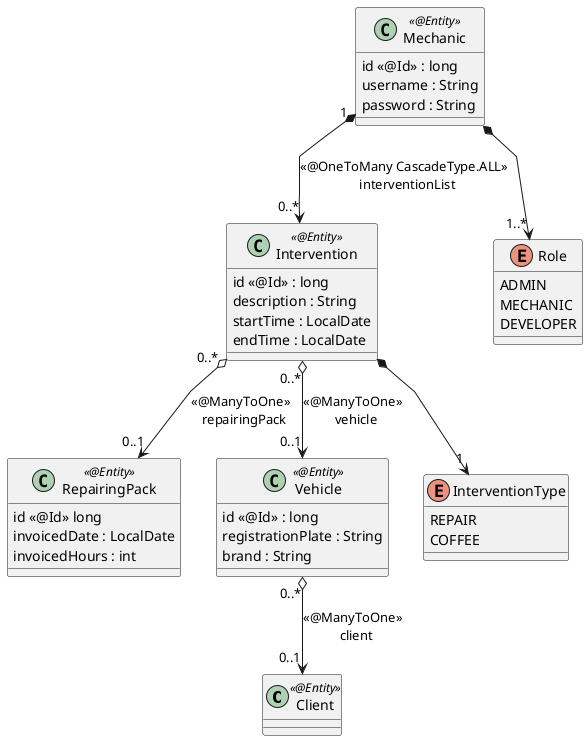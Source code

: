 @startuml
skinparam linetype polyline

Class Client <<@Entity>>
Class Intervention <<@Entity>>{
    id <<@Id>> : long
    description : String
    startTime : LocalDate
    endTime : LocalDate
}

Class Mechanic <<@Entity>> {
    id <<@Id>> : long
    username : String
    password : String
}

Class RepairingPack <<@Entity>> {
    id <<@Id>> long
    invoicedDate : LocalDate
    invoicedHours : int
}

Class Vehicle <<@Entity>> {
    id <<@Id>> : long
    registrationPlate : String
    brand : String
}

Enum Role {
    ADMIN
    MECHANIC
    DEVELOPER
}

Enum InterventionType{
    REPAIR
    COFFEE
}


Vehicle "0..*" o--> "0..1" Client : <<@ManyToOne>> \n client
Intervention "0..*" o--> "0..1" Vehicle : <<@ManyToOne>> \n vehicle
Mechanic "1" *--> "0..*" Intervention : <<@OneToMany CascadeType.ALL>> \n interventionList
Intervention "0..*" o--> "0..1" RepairingPack : <<@ManyToOne>> \n repairingPack
Intervention *--> "1" InterventionType
Mechanic *--> "1..*" Role
@enduml
